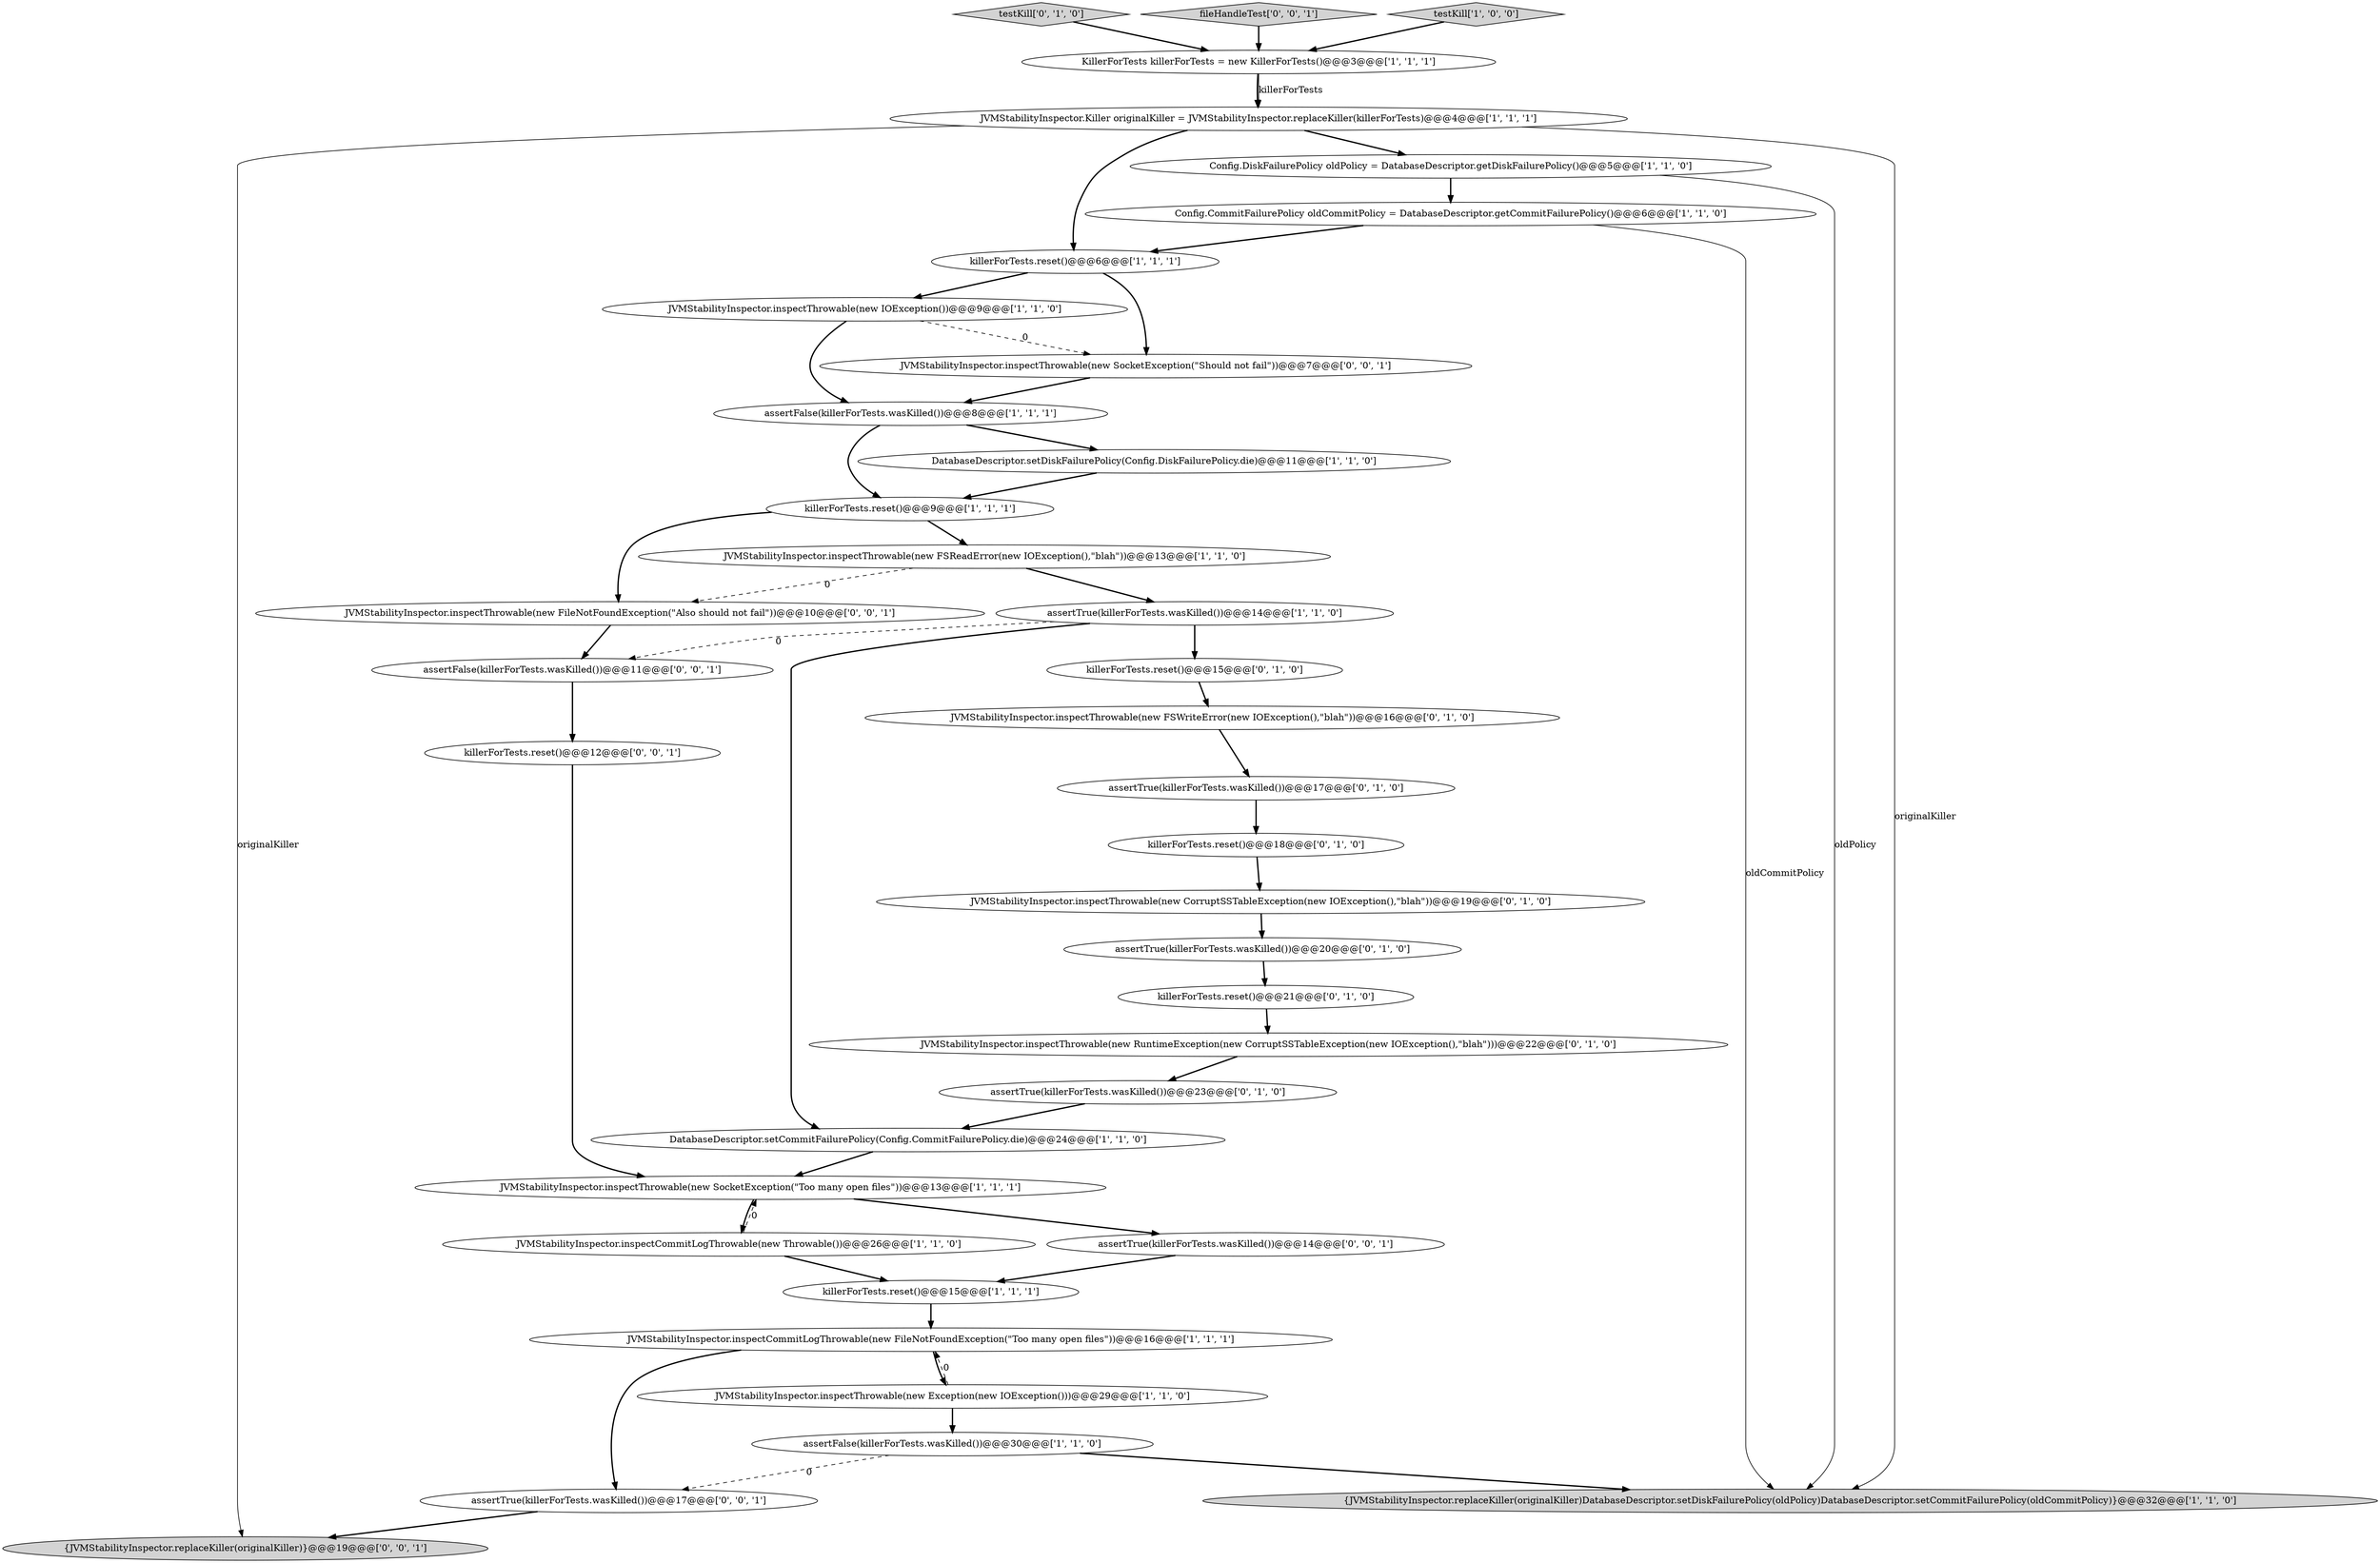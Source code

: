 digraph {
18 [style = filled, label = "assertFalse(killerForTests.wasKilled())@@@30@@@['1', '1', '0']", fillcolor = white, shape = ellipse image = "AAA0AAABBB1BBB"];
23 [style = filled, label = "JVMStabilityInspector.inspectThrowable(new CorruptSSTableException(new IOException(),\"blah\"))@@@19@@@['0', '1', '0']", fillcolor = white, shape = ellipse image = "AAA1AAABBB2BBB"];
22 [style = filled, label = "assertTrue(killerForTests.wasKilled())@@@20@@@['0', '1', '0']", fillcolor = white, shape = ellipse image = "AAA1AAABBB2BBB"];
11 [style = filled, label = "JVMStabilityInspector.inspectThrowable(new IOException())@@@9@@@['1', '1', '0']", fillcolor = white, shape = ellipse image = "AAA0AAABBB1BBB"];
14 [style = filled, label = "KillerForTests killerForTests = new KillerForTests()@@@3@@@['1', '1', '1']", fillcolor = white, shape = ellipse image = "AAA0AAABBB1BBB"];
3 [style = filled, label = "DatabaseDescriptor.setCommitFailurePolicy(Config.CommitFailurePolicy.die)@@@24@@@['1', '1', '0']", fillcolor = white, shape = ellipse image = "AAA0AAABBB1BBB"];
16 [style = filled, label = "assertFalse(killerForTests.wasKilled())@@@8@@@['1', '1', '1']", fillcolor = white, shape = ellipse image = "AAA0AAABBB1BBB"];
29 [style = filled, label = "testKill['0', '1', '0']", fillcolor = lightgray, shape = diamond image = "AAA0AAABBB2BBB"];
30 [style = filled, label = "assertFalse(killerForTests.wasKilled())@@@11@@@['0', '0', '1']", fillcolor = white, shape = ellipse image = "AAA0AAABBB3BBB"];
13 [style = filled, label = "JVMStabilityInspector.inspectThrowable(new Exception(new IOException()))@@@29@@@['1', '1', '0']", fillcolor = white, shape = ellipse image = "AAA0AAABBB1BBB"];
26 [style = filled, label = "killerForTests.reset()@@@21@@@['0', '1', '0']", fillcolor = white, shape = ellipse image = "AAA1AAABBB2BBB"];
28 [style = filled, label = "JVMStabilityInspector.inspectThrowable(new FSWriteError(new IOException(),\"blah\"))@@@16@@@['0', '1', '0']", fillcolor = white, shape = ellipse image = "AAA1AAABBB2BBB"];
2 [style = filled, label = "JVMStabilityInspector.inspectCommitLogThrowable(new Throwable())@@@26@@@['1', '1', '0']", fillcolor = white, shape = ellipse image = "AAA0AAABBB1BBB"];
15 [style = filled, label = "assertTrue(killerForTests.wasKilled())@@@14@@@['1', '1', '0']", fillcolor = white, shape = ellipse image = "AAA0AAABBB1BBB"];
27 [style = filled, label = "killerForTests.reset()@@@18@@@['0', '1', '0']", fillcolor = white, shape = ellipse image = "AAA1AAABBB2BBB"];
37 [style = filled, label = "fileHandleTest['0', '0', '1']", fillcolor = lightgray, shape = diamond image = "AAA0AAABBB3BBB"];
25 [style = filled, label = "killerForTests.reset()@@@15@@@['0', '1', '0']", fillcolor = white, shape = ellipse image = "AAA1AAABBB2BBB"];
9 [style = filled, label = "killerForTests.reset()@@@15@@@['1', '1', '1']", fillcolor = white, shape = ellipse image = "AAA0AAABBB1BBB"];
34 [style = filled, label = "assertTrue(killerForTests.wasKilled())@@@17@@@['0', '0', '1']", fillcolor = white, shape = ellipse image = "AAA0AAABBB3BBB"];
7 [style = filled, label = "killerForTests.reset()@@@9@@@['1', '1', '1']", fillcolor = white, shape = ellipse image = "AAA0AAABBB1BBB"];
4 [style = filled, label = "killerForTests.reset()@@@6@@@['1', '1', '1']", fillcolor = white, shape = ellipse image = "AAA0AAABBB1BBB"];
0 [style = filled, label = "JVMStabilityInspector.inspectCommitLogThrowable(new FileNotFoundException(\"Too many open files\"))@@@16@@@['1', '1', '1']", fillcolor = white, shape = ellipse image = "AAA0AAABBB1BBB"];
36 [style = filled, label = "JVMStabilityInspector.inspectThrowable(new FileNotFoundException(\"Also should not fail\"))@@@10@@@['0', '0', '1']", fillcolor = white, shape = ellipse image = "AAA0AAABBB3BBB"];
5 [style = filled, label = "JVMStabilityInspector.inspectThrowable(new FSReadError(new IOException(),\"blah\"))@@@13@@@['1', '1', '0']", fillcolor = white, shape = ellipse image = "AAA0AAABBB1BBB"];
6 [style = filled, label = "Config.CommitFailurePolicy oldCommitPolicy = DatabaseDescriptor.getCommitFailurePolicy()@@@6@@@['1', '1', '0']", fillcolor = white, shape = ellipse image = "AAA0AAABBB1BBB"];
17 [style = filled, label = "JVMStabilityInspector.inspectThrowable(new SocketException(\"Too many open files\"))@@@13@@@['1', '1', '1']", fillcolor = white, shape = ellipse image = "AAA0AAABBB1BBB"];
33 [style = filled, label = "killerForTests.reset()@@@12@@@['0', '0', '1']", fillcolor = white, shape = ellipse image = "AAA0AAABBB3BBB"];
21 [style = filled, label = "assertTrue(killerForTests.wasKilled())@@@23@@@['0', '1', '0']", fillcolor = white, shape = ellipse image = "AAA1AAABBB2BBB"];
35 [style = filled, label = "{JVMStabilityInspector.replaceKiller(originalKiller)}@@@19@@@['0', '0', '1']", fillcolor = lightgray, shape = ellipse image = "AAA0AAABBB3BBB"];
31 [style = filled, label = "assertTrue(killerForTests.wasKilled())@@@14@@@['0', '0', '1']", fillcolor = white, shape = ellipse image = "AAA0AAABBB3BBB"];
12 [style = filled, label = "Config.DiskFailurePolicy oldPolicy = DatabaseDescriptor.getDiskFailurePolicy()@@@5@@@['1', '1', '0']", fillcolor = white, shape = ellipse image = "AAA0AAABBB1BBB"];
10 [style = filled, label = "testKill['1', '0', '0']", fillcolor = lightgray, shape = diamond image = "AAA0AAABBB1BBB"];
32 [style = filled, label = "JVMStabilityInspector.inspectThrowable(new SocketException(\"Should not fail\"))@@@7@@@['0', '0', '1']", fillcolor = white, shape = ellipse image = "AAA0AAABBB3BBB"];
20 [style = filled, label = "JVMStabilityInspector.inspectThrowable(new RuntimeException(new CorruptSSTableException(new IOException(),\"blah\")))@@@22@@@['0', '1', '0']", fillcolor = white, shape = ellipse image = "AAA1AAABBB2BBB"];
19 [style = filled, label = "DatabaseDescriptor.setDiskFailurePolicy(Config.DiskFailurePolicy.die)@@@11@@@['1', '1', '0']", fillcolor = white, shape = ellipse image = "AAA0AAABBB1BBB"];
8 [style = filled, label = "JVMStabilityInspector.Killer originalKiller = JVMStabilityInspector.replaceKiller(killerForTests)@@@4@@@['1', '1', '1']", fillcolor = white, shape = ellipse image = "AAA0AAABBB1BBB"];
1 [style = filled, label = "{JVMStabilityInspector.replaceKiller(originalKiller)DatabaseDescriptor.setDiskFailurePolicy(oldPolicy)DatabaseDescriptor.setCommitFailurePolicy(oldCommitPolicy)}@@@32@@@['1', '1', '0']", fillcolor = lightgray, shape = ellipse image = "AAA0AAABBB1BBB"];
24 [style = filled, label = "assertTrue(killerForTests.wasKilled())@@@17@@@['0', '1', '0']", fillcolor = white, shape = ellipse image = "AAA1AAABBB2BBB"];
23->22 [style = bold, label=""];
11->32 [style = dashed, label="0"];
21->3 [style = bold, label=""];
6->4 [style = bold, label=""];
8->12 [style = bold, label=""];
8->4 [style = bold, label=""];
36->30 [style = bold, label=""];
31->9 [style = bold, label=""];
2->17 [style = dashed, label="0"];
4->32 [style = bold, label=""];
4->11 [style = bold, label=""];
16->19 [style = bold, label=""];
26->20 [style = bold, label=""];
6->1 [style = solid, label="oldCommitPolicy"];
33->17 [style = bold, label=""];
27->23 [style = bold, label=""];
11->16 [style = bold, label=""];
9->0 [style = bold, label=""];
15->30 [style = dashed, label="0"];
0->13 [style = bold, label=""];
13->18 [style = bold, label=""];
18->34 [style = dashed, label="0"];
7->36 [style = bold, label=""];
20->21 [style = bold, label=""];
3->17 [style = bold, label=""];
2->9 [style = bold, label=""];
25->28 [style = bold, label=""];
30->33 [style = bold, label=""];
28->24 [style = bold, label=""];
13->0 [style = dashed, label="0"];
22->26 [style = bold, label=""];
8->35 [style = solid, label="originalKiller"];
8->1 [style = solid, label="originalKiller"];
14->8 [style = bold, label=""];
15->3 [style = bold, label=""];
32->16 [style = bold, label=""];
12->1 [style = solid, label="oldPolicy"];
7->5 [style = bold, label=""];
16->7 [style = bold, label=""];
18->1 [style = bold, label=""];
24->27 [style = bold, label=""];
34->35 [style = bold, label=""];
14->8 [style = solid, label="killerForTests"];
19->7 [style = bold, label=""];
29->14 [style = bold, label=""];
5->36 [style = dashed, label="0"];
15->25 [style = bold, label=""];
0->34 [style = bold, label=""];
10->14 [style = bold, label=""];
12->6 [style = bold, label=""];
5->15 [style = bold, label=""];
17->2 [style = bold, label=""];
17->31 [style = bold, label=""];
37->14 [style = bold, label=""];
}
